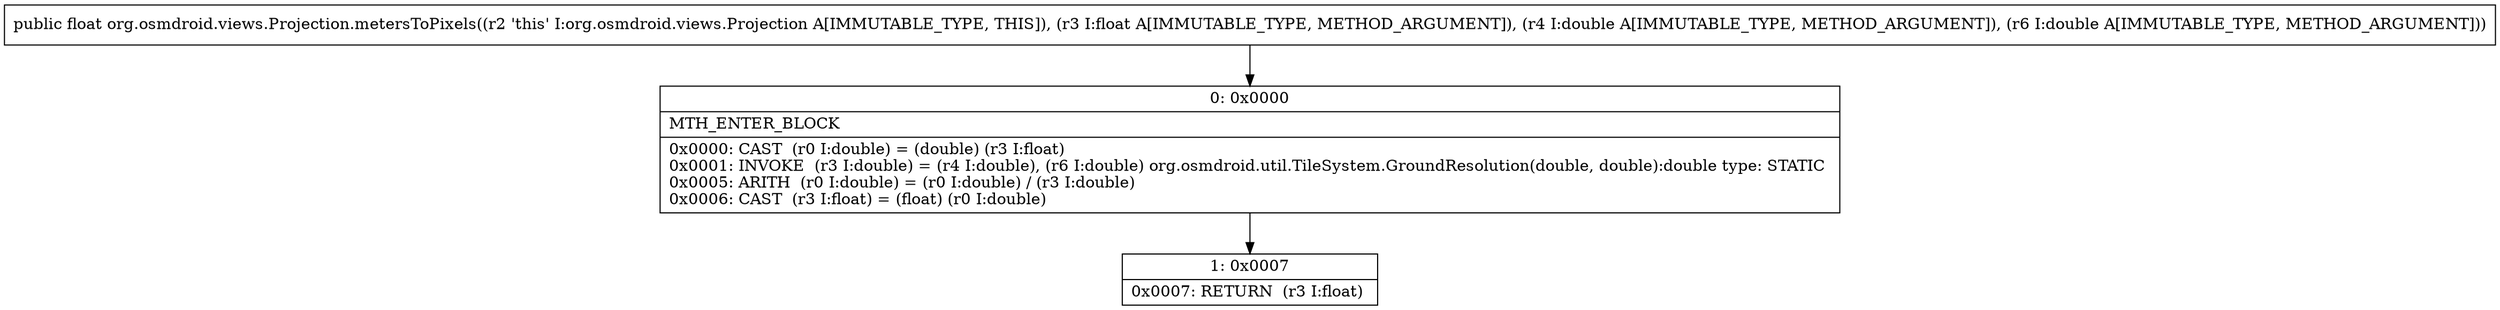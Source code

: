 digraph "CFG fororg.osmdroid.views.Projection.metersToPixels(FDD)F" {
Node_0 [shape=record,label="{0\:\ 0x0000|MTH_ENTER_BLOCK\l|0x0000: CAST  (r0 I:double) = (double) (r3 I:float) \l0x0001: INVOKE  (r3 I:double) = (r4 I:double), (r6 I:double) org.osmdroid.util.TileSystem.GroundResolution(double, double):double type: STATIC \l0x0005: ARITH  (r0 I:double) = (r0 I:double) \/ (r3 I:double) \l0x0006: CAST  (r3 I:float) = (float) (r0 I:double) \l}"];
Node_1 [shape=record,label="{1\:\ 0x0007|0x0007: RETURN  (r3 I:float) \l}"];
MethodNode[shape=record,label="{public float org.osmdroid.views.Projection.metersToPixels((r2 'this' I:org.osmdroid.views.Projection A[IMMUTABLE_TYPE, THIS]), (r3 I:float A[IMMUTABLE_TYPE, METHOD_ARGUMENT]), (r4 I:double A[IMMUTABLE_TYPE, METHOD_ARGUMENT]), (r6 I:double A[IMMUTABLE_TYPE, METHOD_ARGUMENT])) }"];
MethodNode -> Node_0;
Node_0 -> Node_1;
}

